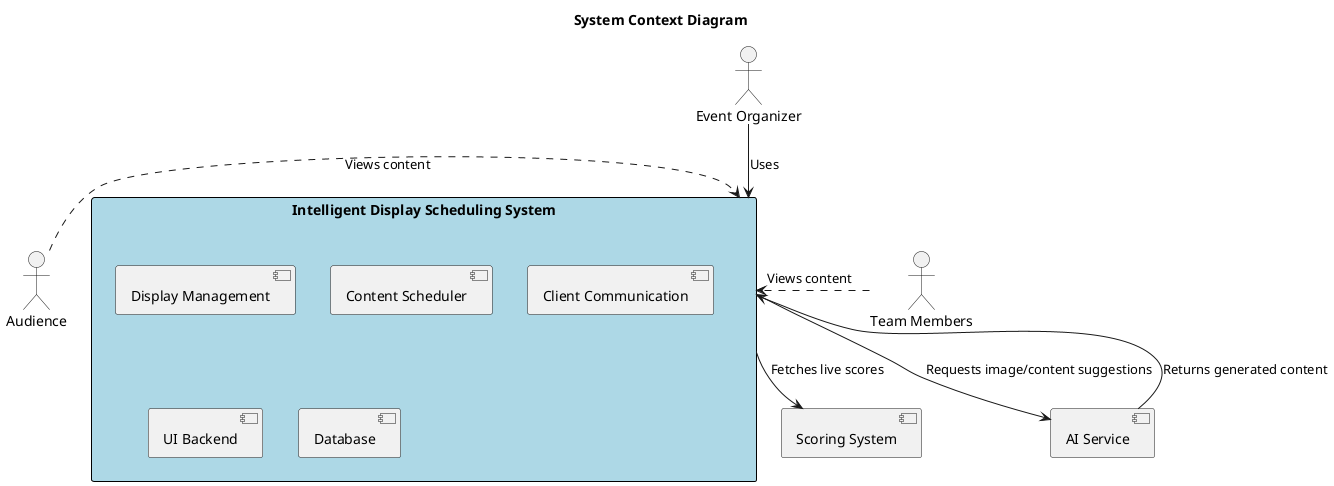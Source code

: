 @startuml
skinparam rectangle {
  BackgroundColor lightblue
  BorderColor black
}

actor "Event Organizer" as organizer
actor "Audience" as audience
actor "Team Members" as teams

[Scoring System] as scoring_system
[AI Service] as ai_service

rectangle "Intelligent Display Scheduling System" as system {
  [Display Management]
  [Content Scheduler]
  [Client Communication]
  [UI Backend]
  [Database]
}

organizer --> system : Uses
audience .> system : Views content
teams .> system : Views content
system --> scoring_system : Fetches live scores
system --> ai_service : Requests image/content suggestions
ai_service --> system : Returns generated content

title System Context Diagram
@enduml